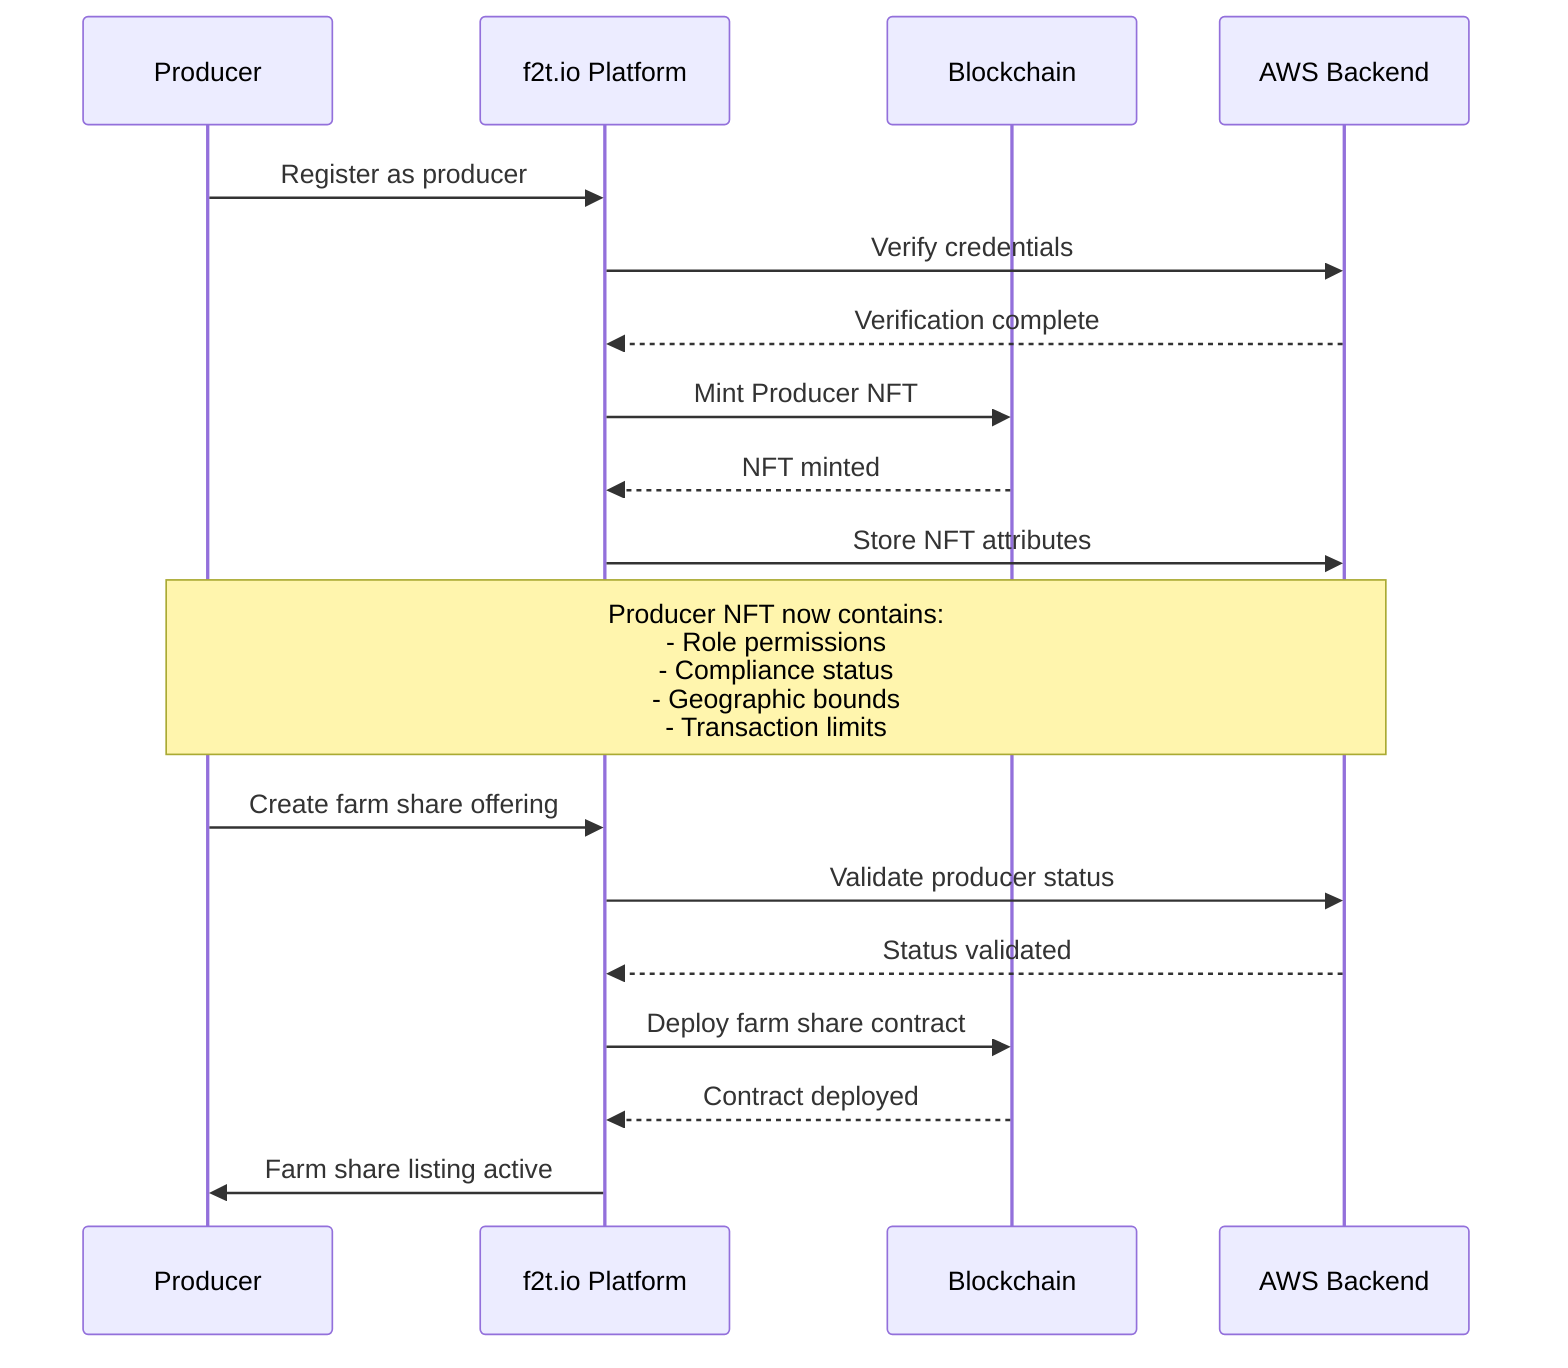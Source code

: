 sequenceDiagram
    participant P as Producer
    participant F as f2t.io Platform
    participant B as Blockchain
    participant AWS as AWS Backend

    P->>F: Register as producer
    F->>AWS: Verify credentials
    AWS-->>F: Verification complete
    F->>B: Mint Producer NFT
    B-->>F: NFT minted
    F->>AWS: Store NFT attributes
    
    Note over P,AWS: Producer NFT now contains:<br/>- Role permissions<br/>- Compliance status<br/>- Geographic bounds<br/>- Transaction limits
    
    P->>F: Create farm share offering
    F->>AWS: Validate producer status
    AWS-->>F: Status validated
    F->>B: Deploy farm share contract
    B-->>F: Contract deployed
    F->>P: Farm share listing active
